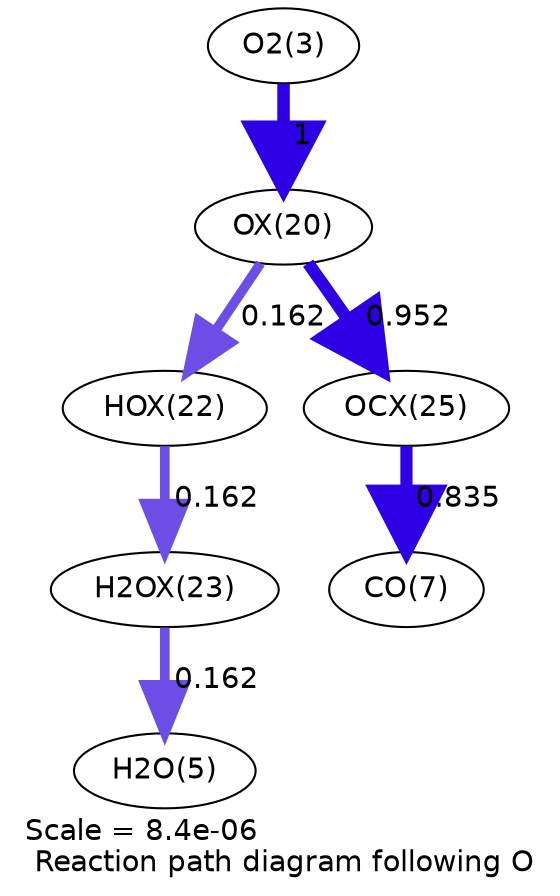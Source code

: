 digraph reaction_paths {
center=1;
s5 -> s25[fontname="Helvetica", penwidth=6, arrowsize=3, color="0.7, 1.5, 0.9"
, label=" 1"];
s25 -> s27[fontname="Helvetica", penwidth=4.63, arrowsize=2.31, color="0.7, 0.662, 0.9"
, label=" 0.162"];
s25 -> s30[fontname="Helvetica", penwidth=5.96, arrowsize=2.98, color="0.7, 1.45, 0.9"
, label=" 0.952"];
s27 -> s28[fontname="Helvetica", penwidth=4.62, arrowsize=2.31, color="0.7, 0.662, 0.9"
, label=" 0.162"];
s28 -> s7[fontname="Helvetica", penwidth=4.63, arrowsize=2.31, color="0.7, 0.662, 0.9"
, label=" 0.162"];
s30 -> s9[fontname="Helvetica", penwidth=5.86, arrowsize=2.93, color="0.7, 1.33, 0.9"
, label=" 0.835"];
s5 [ fontname="Helvetica", label="O2(3)"];
s7 [ fontname="Helvetica", label="H2O(5)"];
s9 [ fontname="Helvetica", label="CO(7)"];
s25 [ fontname="Helvetica", label="OX(20)"];
s27 [ fontname="Helvetica", label="HOX(22)"];
s28 [ fontname="Helvetica", label="H2OX(23)"];
s30 [ fontname="Helvetica", label="OCX(25)"];
 label = "Scale = 8.4e-06\l Reaction path diagram following O";
 fontname = "Helvetica";
}
